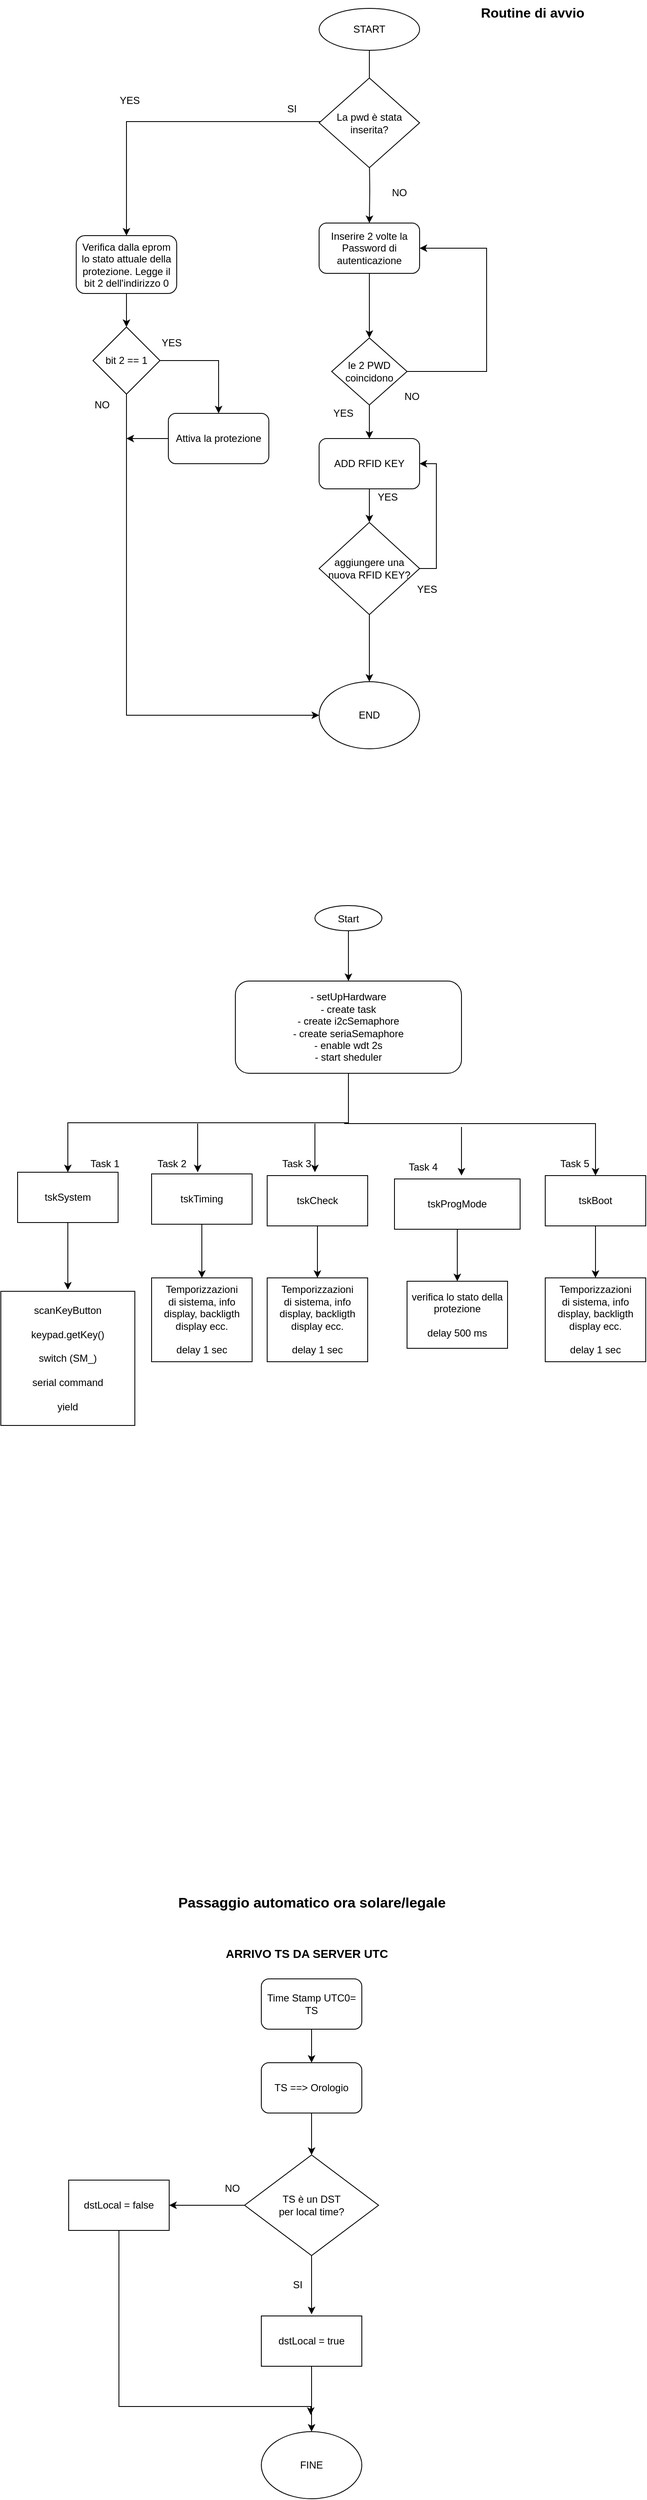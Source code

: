 <mxfile version="13.7.6" type="github">
  <diagram id="GzJ5kb_HZyxEJcBnKKYt" name="Page-1">
    <mxGraphModel dx="1422" dy="763" grid="1" gridSize="10" guides="1" tooltips="1" connect="1" arrows="1" fold="1" page="1" pageScale="1" pageWidth="827" pageHeight="1169" math="0" shadow="0">
      <root>
        <mxCell id="0" />
        <mxCell id="1" parent="0" />
        <mxCell id="JQCsbGnRsWV4-WamZks8-3" style="edgeStyle=orthogonalEdgeStyle;rounded=0;orthogonalLoop=1;jettySize=auto;html=1;entryX=0.5;entryY=0;entryDx=0;entryDy=0;" parent="1" source="JQCsbGnRsWV4-WamZks8-1" edge="1">
          <mxGeometry relative="1" as="geometry">
            <mxPoint x="450" y="236" as="targetPoint" />
          </mxGeometry>
        </mxCell>
        <mxCell id="JQCsbGnRsWV4-WamZks8-1" value="START" style="ellipse;whiteSpace=wrap;html=1;" parent="1" vertex="1">
          <mxGeometry x="390" y="140" width="120" height="50" as="geometry" />
        </mxCell>
        <mxCell id="93fKd7a6iv3vn6x5iEPO-3" style="edgeStyle=orthogonalEdgeStyle;rounded=0;orthogonalLoop=1;jettySize=auto;html=1;exitX=0.5;exitY=1;exitDx=0;exitDy=0;entryX=0.5;entryY=0;entryDx=0;entryDy=0;" parent="1" target="93fKd7a6iv3vn6x5iEPO-4" edge="1">
          <mxGeometry relative="1" as="geometry">
            <mxPoint x="450" y="316" as="sourcePoint" />
            <mxPoint x="450" y="348" as="targetPoint" />
          </mxGeometry>
        </mxCell>
        <mxCell id="93fKd7a6iv3vn6x5iEPO-24" style="edgeStyle=orthogonalEdgeStyle;rounded=0;orthogonalLoop=1;jettySize=auto;html=1;entryX=0.5;entryY=0;entryDx=0;entryDy=0;" parent="1" source="93fKd7a6iv3vn6x5iEPO-15" target="93fKd7a6iv3vn6x5iEPO-23" edge="1">
          <mxGeometry relative="1" as="geometry">
            <Array as="points">
              <mxPoint x="160" y="275" />
            </Array>
          </mxGeometry>
        </mxCell>
        <mxCell id="93fKd7a6iv3vn6x5iEPO-15" value="La pwd è stata inserita?" style="rhombus;whiteSpace=wrap;html=1;" parent="1" vertex="1">
          <mxGeometry x="390" y="223" width="120" height="107" as="geometry" />
        </mxCell>
        <mxCell id="JQCsbGnRsWV4-WamZks8-9" value="SI" style="text;html=1;resizable=0;points=[];autosize=1;align=left;verticalAlign=top;spacingTop=-4;" parent="1" vertex="1">
          <mxGeometry x="350" y="250" width="30" height="20" as="geometry" />
        </mxCell>
        <mxCell id="JQCsbGnRsWV4-WamZks8-13" value="NO" style="text;html=1;resizable=0;points=[];autosize=1;align=left;verticalAlign=top;spacingTop=-4;" parent="1" vertex="1">
          <mxGeometry x="475" y="350" width="30" height="20" as="geometry" />
        </mxCell>
        <mxCell id="ACOr25gVCpzw2QxYrwrL-36" style="edgeStyle=orthogonalEdgeStyle;rounded=0;orthogonalLoop=1;jettySize=auto;html=1;entryX=0.5;entryY=0;entryDx=0;entryDy=0;" parent="1" source="ACOr25gVCpzw2QxYrwrL-3" target="ACOr25gVCpzw2QxYrwrL-35" edge="1">
          <mxGeometry relative="1" as="geometry" />
        </mxCell>
        <mxCell id="ACOr25gVCpzw2QxYrwrL-3" value="ADD RFID KEY" style="rounded=1;whiteSpace=wrap;html=1;" parent="1" vertex="1">
          <mxGeometry x="390" y="653" width="120" height="60" as="geometry" />
        </mxCell>
        <mxCell id="ACOr25gVCpzw2QxYrwrL-33" value="YES" style="text;html=1;resizable=0;points=[];autosize=1;align=left;verticalAlign=top;spacingTop=-4;" parent="1" vertex="1">
          <mxGeometry x="405" y="613" width="40" height="20" as="geometry" />
        </mxCell>
        <mxCell id="ACOr25gVCpzw2QxYrwrL-37" style="edgeStyle=orthogonalEdgeStyle;rounded=0;orthogonalLoop=1;jettySize=auto;html=1;entryX=0.5;entryY=0;entryDx=0;entryDy=0;" parent="1" source="ACOr25gVCpzw2QxYrwrL-35" target="ufUKAyT2OznpqBrO6CIl-1" edge="1">
          <mxGeometry relative="1" as="geometry">
            <mxPoint x="450" y="1014" as="targetPoint" />
          </mxGeometry>
        </mxCell>
        <mxCell id="93fKd7a6iv3vn6x5iEPO-14" style="edgeStyle=orthogonalEdgeStyle;rounded=0;orthogonalLoop=1;jettySize=auto;html=1;entryX=1;entryY=0.5;entryDx=0;entryDy=0;" parent="1" source="ACOr25gVCpzw2QxYrwrL-35" target="ACOr25gVCpzw2QxYrwrL-3" edge="1">
          <mxGeometry relative="1" as="geometry">
            <Array as="points">
              <mxPoint x="530" y="808" />
              <mxPoint x="530" y="683" />
            </Array>
          </mxGeometry>
        </mxCell>
        <mxCell id="ACOr25gVCpzw2QxYrwrL-35" value="aggiungere una nuova RFID KEY?" style="rhombus;whiteSpace=wrap;html=1;" parent="1" vertex="1">
          <mxGeometry x="390" y="753" width="120" height="110" as="geometry" />
        </mxCell>
        <mxCell id="ACOr25gVCpzw2QxYrwrL-40" value="YES" style="text;html=1;resizable=0;points=[];autosize=1;align=left;verticalAlign=top;spacingTop=-4;" parent="1" vertex="1">
          <mxGeometry x="505" y="823" width="40" height="20" as="geometry" />
        </mxCell>
        <mxCell id="ACOr25gVCpzw2QxYrwrL-41" value="NO" style="text;html=1;resizable=0;points=[];autosize=1;align=left;verticalAlign=top;spacingTop=-4;" parent="1" vertex="1">
          <mxGeometry x="449" y="951" width="30" height="20" as="geometry" />
        </mxCell>
        <mxCell id="ACOr25gVCpzw2QxYrwrL-46" value="NO" style="text;html=1;resizable=0;points=[];autosize=1;align=left;verticalAlign=top;spacingTop=-4;" parent="1" vertex="1">
          <mxGeometry x="490" y="593" width="30" height="20" as="geometry" />
        </mxCell>
        <mxCell id="ACOr25gVCpzw2QxYrwrL-48" value="YES" style="text;html=1;resizable=0;points=[];autosize=1;align=left;verticalAlign=top;spacingTop=-4;" parent="1" vertex="1">
          <mxGeometry x="458" y="713" width="40" height="20" as="geometry" />
        </mxCell>
        <mxCell id="ufUKAyT2OznpqBrO6CIl-1" value="END" style="ellipse;whiteSpace=wrap;html=1;" parent="1" vertex="1">
          <mxGeometry x="390" y="943" width="120" height="80" as="geometry" />
        </mxCell>
        <mxCell id="93fKd7a6iv3vn6x5iEPO-11" value="" style="edgeStyle=orthogonalEdgeStyle;rounded=0;orthogonalLoop=1;jettySize=auto;html=1;" parent="1" source="93fKd7a6iv3vn6x5iEPO-4" target="93fKd7a6iv3vn6x5iEPO-10" edge="1">
          <mxGeometry relative="1" as="geometry" />
        </mxCell>
        <mxCell id="93fKd7a6iv3vn6x5iEPO-4" value="Inserire 2 volte la Password di autenticazione" style="rounded=1;whiteSpace=wrap;html=1;" parent="1" vertex="1">
          <mxGeometry x="390" y="396" width="120" height="60" as="geometry" />
        </mxCell>
        <mxCell id="93fKd7a6iv3vn6x5iEPO-13" style="edgeStyle=orthogonalEdgeStyle;rounded=0;orthogonalLoop=1;jettySize=auto;html=1;entryX=0.5;entryY=0;entryDx=0;entryDy=0;" parent="1" source="93fKd7a6iv3vn6x5iEPO-10" target="ACOr25gVCpzw2QxYrwrL-3" edge="1">
          <mxGeometry relative="1" as="geometry" />
        </mxCell>
        <mxCell id="YXUY36b51AzE6H_P1PPm-1" style="edgeStyle=orthogonalEdgeStyle;rounded=0;orthogonalLoop=1;jettySize=auto;html=1;exitX=1;exitY=0.5;exitDx=0;exitDy=0;entryX=1;entryY=0.5;entryDx=0;entryDy=0;" parent="1" source="93fKd7a6iv3vn6x5iEPO-10" target="93fKd7a6iv3vn6x5iEPO-4" edge="1">
          <mxGeometry relative="1" as="geometry">
            <Array as="points">
              <mxPoint x="590" y="573" />
              <mxPoint x="590" y="426" />
            </Array>
          </mxGeometry>
        </mxCell>
        <mxCell id="93fKd7a6iv3vn6x5iEPO-10" value="le 2 PWD coincidono" style="rhombus;whiteSpace=wrap;html=1;" parent="1" vertex="1">
          <mxGeometry x="405" y="533" width="90" height="80" as="geometry" />
        </mxCell>
        <mxCell id="93fKd7a6iv3vn6x5iEPO-19" value="YES" style="text;html=1;resizable=0;points=[];autosize=1;align=left;verticalAlign=top;spacingTop=-4;" parent="1" vertex="1">
          <mxGeometry x="150" y="240" width="40" height="20" as="geometry" />
        </mxCell>
        <mxCell id="eBPrIxGEkgjzH9GVGAAa-10" style="edgeStyle=orthogonalEdgeStyle;rounded=0;orthogonalLoop=1;jettySize=auto;html=1;exitX=0.5;exitY=1;exitDx=0;exitDy=0;entryX=0.5;entryY=0;entryDx=0;entryDy=0;" edge="1" parent="1" source="93fKd7a6iv3vn6x5iEPO-22" target="eBPrIxGEkgjzH9GVGAAa-9">
          <mxGeometry relative="1" as="geometry" />
        </mxCell>
        <mxCell id="93fKd7a6iv3vn6x5iEPO-22" value="Start" style="ellipse" parent="1" vertex="1">
          <mxGeometry x="385" y="1210" width="80" height="30" as="geometry" />
        </mxCell>
        <mxCell id="93fKd7a6iv3vn6x5iEPO-29" value="" style="edgeStyle=orthogonalEdgeStyle;rounded=0;orthogonalLoop=1;jettySize=auto;html=1;" parent="1" source="93fKd7a6iv3vn6x5iEPO-23" target="93fKd7a6iv3vn6x5iEPO-26" edge="1">
          <mxGeometry relative="1" as="geometry" />
        </mxCell>
        <mxCell id="93fKd7a6iv3vn6x5iEPO-23" value="Verifica dalla eprom lo stato attuale della protezione. Legge il bit 2 dell&#39;indirizzo 0" style="rounded=1;whiteSpace=wrap;html=1;" parent="1" vertex="1">
          <mxGeometry x="100" y="411" width="120" height="69" as="geometry" />
        </mxCell>
        <mxCell id="93fKd7a6iv3vn6x5iEPO-31" style="edgeStyle=orthogonalEdgeStyle;rounded=0;orthogonalLoop=1;jettySize=auto;html=1;exitX=1;exitY=0.5;exitDx=0;exitDy=0;entryX=0.5;entryY=0;entryDx=0;entryDy=0;" parent="1" source="93fKd7a6iv3vn6x5iEPO-26" target="93fKd7a6iv3vn6x5iEPO-27" edge="1">
          <mxGeometry relative="1" as="geometry" />
        </mxCell>
        <mxCell id="93fKd7a6iv3vn6x5iEPO-33" value="" style="edgeStyle=orthogonalEdgeStyle;rounded=0;orthogonalLoop=1;jettySize=auto;html=1;entryX=0;entryY=0.5;entryDx=0;entryDy=0;" parent="1" source="93fKd7a6iv3vn6x5iEPO-26" target="ufUKAyT2OznpqBrO6CIl-1" edge="1">
          <mxGeometry relative="1" as="geometry">
            <mxPoint x="160" y="680" as="targetPoint" />
            <Array as="points">
              <mxPoint x="160" y="983" />
            </Array>
          </mxGeometry>
        </mxCell>
        <mxCell id="93fKd7a6iv3vn6x5iEPO-26" value="bit 2 == 1" style="rhombus;whiteSpace=wrap;html=1;" parent="1" vertex="1">
          <mxGeometry x="120" y="520" width="80" height="80" as="geometry" />
        </mxCell>
        <mxCell id="93fKd7a6iv3vn6x5iEPO-34" style="edgeStyle=orthogonalEdgeStyle;rounded=0;orthogonalLoop=1;jettySize=auto;html=1;" parent="1" source="93fKd7a6iv3vn6x5iEPO-27" edge="1">
          <mxGeometry relative="1" as="geometry">
            <mxPoint x="160" y="653" as="targetPoint" />
          </mxGeometry>
        </mxCell>
        <mxCell id="93fKd7a6iv3vn6x5iEPO-27" value="Attiva la protezione" style="rounded=1;whiteSpace=wrap;html=1;" parent="1" vertex="1">
          <mxGeometry x="210" y="623" width="120" height="60" as="geometry" />
        </mxCell>
        <mxCell id="93fKd7a6iv3vn6x5iEPO-30" value="YES" style="text;html=1;resizable=0;points=[];autosize=1;align=left;verticalAlign=top;spacingTop=-4;" parent="1" vertex="1">
          <mxGeometry x="200" y="529" width="40" height="20" as="geometry" />
        </mxCell>
        <mxCell id="93fKd7a6iv3vn6x5iEPO-35" value="NO" style="text;html=1;resizable=0;points=[];autosize=1;align=left;verticalAlign=top;spacingTop=-4;" parent="1" vertex="1">
          <mxGeometry x="120" y="603" width="30" height="20" as="geometry" />
        </mxCell>
        <mxCell id="Wri909QA5275nmI2Alw--12" style="edgeStyle=orthogonalEdgeStyle;rounded=0;orthogonalLoop=1;jettySize=auto;html=1;" parent="1" source="Wri909QA5275nmI2Alw--1" edge="1">
          <mxGeometry relative="1" as="geometry">
            <mxPoint x="90" y="1668" as="targetPoint" />
          </mxGeometry>
        </mxCell>
        <mxCell id="Wri909QA5275nmI2Alw--1" value="tskSystem" style="rounded=0;whiteSpace=wrap;html=1;" parent="1" vertex="1">
          <mxGeometry x="30" y="1528" width="120" height="60" as="geometry" />
        </mxCell>
        <mxCell id="Wri909QA5275nmI2Alw--16" style="edgeStyle=orthogonalEdgeStyle;rounded=0;orthogonalLoop=1;jettySize=auto;html=1;entryX=0.5;entryY=0;entryDx=0;entryDy=0;" parent="1" source="Wri909QA5275nmI2Alw--2" target="Wri909QA5275nmI2Alw--15" edge="1">
          <mxGeometry relative="1" as="geometry" />
        </mxCell>
        <mxCell id="Wri909QA5275nmI2Alw--2" value="tskProgMode" style="rounded=0;whiteSpace=wrap;html=1;" parent="1" vertex="1">
          <mxGeometry x="480" y="1536" width="150" height="60" as="geometry" />
        </mxCell>
        <mxCell id="Wri909QA5275nmI2Alw--14" style="edgeStyle=orthogonalEdgeStyle;rounded=0;orthogonalLoop=1;jettySize=auto;html=1;" parent="1" source="Wri909QA5275nmI2Alw--3" target="Wri909QA5275nmI2Alw--13" edge="1">
          <mxGeometry relative="1" as="geometry" />
        </mxCell>
        <mxCell id="Wri909QA5275nmI2Alw--3" value="tskCheck" style="rounded=0;whiteSpace=wrap;html=1;" parent="1" vertex="1">
          <mxGeometry x="328" y="1532" width="120" height="60" as="geometry" />
        </mxCell>
        <mxCell id="Wri909QA5275nmI2Alw--7" value="Task 1" style="text;html=1;resizable=0;points=[];autosize=1;align=left;verticalAlign=top;spacingTop=-4;" parent="1" vertex="1">
          <mxGeometry x="115" y="1508" width="50" height="20" as="geometry" />
        </mxCell>
        <mxCell id="Wri909QA5275nmI2Alw--8" value="Task 3" style="text;html=1;resizable=0;points=[];autosize=1;align=left;verticalAlign=top;spacingTop=-4;" parent="1" vertex="1">
          <mxGeometry x="344" y="1508" width="50" height="20" as="geometry" />
        </mxCell>
        <mxCell id="Wri909QA5275nmI2Alw--9" value="Task 4" style="text;html=1;resizable=0;points=[];autosize=1;align=left;verticalAlign=top;spacingTop=-4;" parent="1" vertex="1">
          <mxGeometry x="495" y="1512" width="50" height="20" as="geometry" />
        </mxCell>
        <mxCell id="Wri909QA5275nmI2Alw--11" value="&lt;div&gt;scanKeyButton&lt;/div&gt;&lt;div&gt;&lt;br&gt;&lt;/div&gt;&lt;div&gt;keypad.getKey()&lt;/div&gt;&lt;div&gt;&lt;br&gt;&lt;/div&gt;&lt;div&gt;switch (SM_)&lt;/div&gt;&lt;div&gt;&lt;br&gt;&lt;/div&gt;&lt;div&gt;serial command&lt;br&gt;&lt;/div&gt;&lt;div&gt;&lt;br&gt;&lt;/div&gt;&lt;div&gt;yield&lt;/div&gt;" style="whiteSpace=wrap;html=1;aspect=fixed;" parent="1" vertex="1">
          <mxGeometry x="10" y="1670" width="160" height="160" as="geometry" />
        </mxCell>
        <mxCell id="Wri909QA5275nmI2Alw--13" value="&lt;div&gt;Temporizzazioni &lt;br&gt;&lt;/div&gt;&lt;div&gt;di sistema, info display, backligth display ecc.&lt;br&gt;&lt;/div&gt;&lt;div&gt;&lt;br&gt;&lt;/div&gt;delay 1 sec " style="rounded=0;whiteSpace=wrap;html=1;" parent="1" vertex="1">
          <mxGeometry x="328" y="1654" width="120" height="100" as="geometry" />
        </mxCell>
        <mxCell id="Wri909QA5275nmI2Alw--15" value="&lt;div&gt;verifica lo stato della &lt;br&gt;&lt;/div&gt;&lt;div&gt;protezione&lt;br&gt;&lt;/div&gt;&lt;div&gt;&lt;br&gt;&lt;/div&gt;&lt;div&gt;delay 500 ms &lt;/div&gt;" style="rounded=0;whiteSpace=wrap;html=1;" parent="1" vertex="1">
          <mxGeometry x="495" y="1658" width="120" height="80" as="geometry" />
        </mxCell>
        <mxCell id="YXUY36b51AzE6H_P1PPm-2" value="&lt;font style=&quot;font-size: 16px&quot;&gt;&lt;b&gt;Routine di avvio&lt;/b&gt;&lt;/font&gt;" style="text;html=1;strokeColor=none;fillColor=none;align=center;verticalAlign=middle;whiteSpace=wrap;rounded=0;strokeWidth=4;" parent="1" vertex="1">
          <mxGeometry x="560" y="130" width="170" height="30" as="geometry" />
        </mxCell>
        <mxCell id="tp3yC6I2WN0LvA1pDuRP-1" value="Passaggio automatico ora solare/legale" style="text;html=1;align=center;verticalAlign=middle;resizable=0;points=[];autosize=1;strokeWidth=2;fontStyle=1;spacing=5;fontSize=17;" parent="1" vertex="1">
          <mxGeometry x="211" y="2380" width="340" height="40" as="geometry" />
        </mxCell>
        <mxCell id="5UlOc__9nF6X7Jdulwi3-3" value="" style="edgeStyle=orthogonalEdgeStyle;rounded=0;orthogonalLoop=1;jettySize=auto;html=1;" parent="1" source="5UlOc__9nF6X7Jdulwi3-1" target="5UlOc__9nF6X7Jdulwi3-2" edge="1">
          <mxGeometry relative="1" as="geometry" />
        </mxCell>
        <mxCell id="5UlOc__9nF6X7Jdulwi3-1" value="Time Stamp UTC0= TS" style="rounded=1;whiteSpace=wrap;html=1;" parent="1" vertex="1">
          <mxGeometry x="321" y="2490" width="120" height="60" as="geometry" />
        </mxCell>
        <mxCell id="5UlOc__9nF6X7Jdulwi3-6" style="edgeStyle=orthogonalEdgeStyle;rounded=0;orthogonalLoop=1;jettySize=auto;html=1;entryX=0.5;entryY=0;entryDx=0;entryDy=0;" parent="1" source="5UlOc__9nF6X7Jdulwi3-2" target="5UlOc__9nF6X7Jdulwi3-4" edge="1">
          <mxGeometry relative="1" as="geometry" />
        </mxCell>
        <mxCell id="5UlOc__9nF6X7Jdulwi3-2" value="TS ==&amp;gt; Orologio" style="rounded=1;whiteSpace=wrap;html=1;" parent="1" vertex="1">
          <mxGeometry x="321" y="2590" width="120" height="60" as="geometry" />
        </mxCell>
        <mxCell id="5UlOc__9nF6X7Jdulwi3-9" style="edgeStyle=orthogonalEdgeStyle;rounded=0;orthogonalLoop=1;jettySize=auto;html=1;" parent="1" source="5UlOc__9nF6X7Jdulwi3-4" edge="1">
          <mxGeometry relative="1" as="geometry">
            <mxPoint x="381" y="2890" as="targetPoint" />
          </mxGeometry>
        </mxCell>
        <mxCell id="5UlOc__9nF6X7Jdulwi3-10" style="edgeStyle=orthogonalEdgeStyle;rounded=0;orthogonalLoop=1;jettySize=auto;html=1;entryX=1;entryY=0.5;entryDx=0;entryDy=0;" parent="1" source="5UlOc__9nF6X7Jdulwi3-4" target="5UlOc__9nF6X7Jdulwi3-7" edge="1">
          <mxGeometry relative="1" as="geometry" />
        </mxCell>
        <mxCell id="5UlOc__9nF6X7Jdulwi3-4" value="&lt;div&gt;TS è un DST &lt;br&gt;&lt;/div&gt;&lt;div&gt;per local time?&lt;/div&gt;" style="rhombus;whiteSpace=wrap;html=1;" parent="1" vertex="1">
          <mxGeometry x="301" y="2700" width="160" height="120" as="geometry" />
        </mxCell>
        <mxCell id="5UlOc__9nF6X7Jdulwi3-11" style="edgeStyle=orthogonalEdgeStyle;rounded=0;orthogonalLoop=1;jettySize=auto;html=1;" parent="1" source="5UlOc__9nF6X7Jdulwi3-7" edge="1">
          <mxGeometry relative="1" as="geometry">
            <mxPoint x="380" y="3010" as="targetPoint" />
            <Array as="points">
              <mxPoint x="151" y="3000" />
              <mxPoint x="380" y="3000" />
            </Array>
          </mxGeometry>
        </mxCell>
        <mxCell id="5UlOc__9nF6X7Jdulwi3-7" value="dstLocal = false" style="rounded=0;whiteSpace=wrap;html=1;" parent="1" vertex="1">
          <mxGeometry x="91" y="2730" width="120" height="60" as="geometry" />
        </mxCell>
        <mxCell id="5UlOc__9nF6X7Jdulwi3-14" style="edgeStyle=orthogonalEdgeStyle;rounded=0;orthogonalLoop=1;jettySize=auto;html=1;entryX=0.5;entryY=0;entryDx=0;entryDy=0;" parent="1" source="5UlOc__9nF6X7Jdulwi3-8" target="5UlOc__9nF6X7Jdulwi3-16" edge="1">
          <mxGeometry relative="1" as="geometry">
            <mxPoint x="381" y="3010" as="targetPoint" />
          </mxGeometry>
        </mxCell>
        <mxCell id="5UlOc__9nF6X7Jdulwi3-8" value="dstLocal = true" style="rounded=0;whiteSpace=wrap;html=1;" parent="1" vertex="1">
          <mxGeometry x="321" y="2892" width="120" height="60" as="geometry" />
        </mxCell>
        <mxCell id="5UlOc__9nF6X7Jdulwi3-12" value="NO" style="text;html=1;align=center;verticalAlign=middle;resizable=0;points=[];autosize=1;" parent="1" vertex="1">
          <mxGeometry x="271" y="2730" width="30" height="20" as="geometry" />
        </mxCell>
        <mxCell id="5UlOc__9nF6X7Jdulwi3-13" value="SI" style="text;html=1;align=center;verticalAlign=middle;resizable=0;points=[];autosize=1;" parent="1" vertex="1">
          <mxGeometry x="349" y="2845" width="30" height="20" as="geometry" />
        </mxCell>
        <mxCell id="5UlOc__9nF6X7Jdulwi3-15" value="&lt;font style=&quot;font-size: 14px&quot;&gt;&lt;b&gt;ARRIVO TS DA SERVER UTC&lt;/b&gt;&lt;/font&gt;" style="text;html=1;align=center;verticalAlign=middle;resizable=0;points=[];autosize=1;fontStyle=1;spacing=8;" parent="1" vertex="1">
          <mxGeometry x="250" y="2440" width="250" height="40" as="geometry" />
        </mxCell>
        <mxCell id="5UlOc__9nF6X7Jdulwi3-16" value="FINE" style="ellipse;whiteSpace=wrap;html=1;" parent="1" vertex="1">
          <mxGeometry x="321" y="3030" width="120" height="80" as="geometry" />
        </mxCell>
        <mxCell id="eBPrIxGEkgjzH9GVGAAa-1" style="edgeStyle=orthogonalEdgeStyle;rounded=0;orthogonalLoop=1;jettySize=auto;html=1;" edge="1" source="eBPrIxGEkgjzH9GVGAAa-2" target="eBPrIxGEkgjzH9GVGAAa-4" parent="1">
          <mxGeometry relative="1" as="geometry" />
        </mxCell>
        <mxCell id="eBPrIxGEkgjzH9GVGAAa-2" value="tskTiming" style="rounded=0;whiteSpace=wrap;html=1;" vertex="1" parent="1">
          <mxGeometry x="190" y="1530" width="120" height="60" as="geometry" />
        </mxCell>
        <mxCell id="eBPrIxGEkgjzH9GVGAAa-3" value="Task 2" style="text;html=1;resizable=0;points=[];autosize=1;align=left;verticalAlign=top;spacingTop=-4;" vertex="1" parent="1">
          <mxGeometry x="195" y="1508" width="50" height="20" as="geometry" />
        </mxCell>
        <mxCell id="eBPrIxGEkgjzH9GVGAAa-4" value="&lt;div&gt;Temporizzazioni &lt;br&gt;&lt;/div&gt;&lt;div&gt;di sistema, info display, backligth display ecc.&lt;br&gt;&lt;/div&gt;&lt;div&gt;&lt;br&gt;&lt;/div&gt;delay 1 sec " style="rounded=0;whiteSpace=wrap;html=1;" vertex="1" parent="1">
          <mxGeometry x="190" y="1654" width="120" height="100" as="geometry" />
        </mxCell>
        <mxCell id="eBPrIxGEkgjzH9GVGAAa-5" style="edgeStyle=orthogonalEdgeStyle;rounded=0;orthogonalLoop=1;jettySize=auto;html=1;" edge="1" source="eBPrIxGEkgjzH9GVGAAa-6" target="eBPrIxGEkgjzH9GVGAAa-8" parent="1">
          <mxGeometry relative="1" as="geometry" />
        </mxCell>
        <mxCell id="eBPrIxGEkgjzH9GVGAAa-6" value="tskBoot" style="rounded=0;whiteSpace=wrap;html=1;" vertex="1" parent="1">
          <mxGeometry x="660" y="1532" width="120" height="60" as="geometry" />
        </mxCell>
        <mxCell id="eBPrIxGEkgjzH9GVGAAa-7" value="Task 5" style="text;html=1;resizable=0;points=[];autosize=1;align=left;verticalAlign=top;spacingTop=-4;" vertex="1" parent="1">
          <mxGeometry x="676" y="1508" width="50" height="20" as="geometry" />
        </mxCell>
        <mxCell id="eBPrIxGEkgjzH9GVGAAa-8" value="&lt;div&gt;Temporizzazioni &lt;br&gt;&lt;/div&gt;&lt;div&gt;di sistema, info display, backligth display ecc.&lt;br&gt;&lt;/div&gt;&lt;div&gt;&lt;br&gt;&lt;/div&gt;delay 1 sec " style="rounded=0;whiteSpace=wrap;html=1;" vertex="1" parent="1">
          <mxGeometry x="660" y="1654" width="120" height="100" as="geometry" />
        </mxCell>
        <mxCell id="eBPrIxGEkgjzH9GVGAAa-11" style="edgeStyle=orthogonalEdgeStyle;rounded=0;orthogonalLoop=1;jettySize=auto;html=1;exitX=0.5;exitY=1;exitDx=0;exitDy=0;entryX=0.5;entryY=0;entryDx=0;entryDy=0;" edge="1" parent="1" source="eBPrIxGEkgjzH9GVGAAa-9" target="Wri909QA5275nmI2Alw--1">
          <mxGeometry relative="1" as="geometry">
            <mxPoint x="425" y="1420" as="targetPoint" />
          </mxGeometry>
        </mxCell>
        <mxCell id="eBPrIxGEkgjzH9GVGAAa-9" value="&lt;div&gt;- setUpHardware&lt;/div&gt;&lt;div&gt;- create task&lt;/div&gt;&lt;div&gt;- create i2cSemaphore&lt;/div&gt;&lt;div&gt;- create seriaSemaphore&lt;/div&gt;&lt;div&gt;- enable wdt 2s&lt;br&gt;&lt;/div&gt;- start sheduler" style="rounded=1;whiteSpace=wrap;html=1;" vertex="1" parent="1">
          <mxGeometry x="290" y="1300" width="270" height="110" as="geometry" />
        </mxCell>
        <mxCell id="eBPrIxGEkgjzH9GVGAAa-14" value="" style="endArrow=classic;html=1;" edge="1" parent="1">
          <mxGeometry width="50" height="50" relative="1" as="geometry">
            <mxPoint x="245" y="1470" as="sourcePoint" />
            <mxPoint x="245" y="1528" as="targetPoint" />
          </mxGeometry>
        </mxCell>
        <mxCell id="eBPrIxGEkgjzH9GVGAAa-15" value="" style="endArrow=classic;html=1;" edge="1" parent="1">
          <mxGeometry width="50" height="50" relative="1" as="geometry">
            <mxPoint x="385" y="1470" as="sourcePoint" />
            <mxPoint x="385" y="1528" as="targetPoint" />
          </mxGeometry>
        </mxCell>
        <mxCell id="eBPrIxGEkgjzH9GVGAAa-16" style="edgeStyle=orthogonalEdgeStyle;rounded=0;orthogonalLoop=1;jettySize=auto;html=1;" edge="1" parent="1" target="eBPrIxGEkgjzH9GVGAAa-6">
          <mxGeometry relative="1" as="geometry">
            <mxPoint x="125" y="1568" as="targetPoint" />
            <mxPoint x="420" y="1470" as="sourcePoint" />
            <Array as="points">
              <mxPoint x="720" y="1470" />
            </Array>
          </mxGeometry>
        </mxCell>
        <mxCell id="eBPrIxGEkgjzH9GVGAAa-17" value="" style="endArrow=classic;html=1;" edge="1" parent="1">
          <mxGeometry width="50" height="50" relative="1" as="geometry">
            <mxPoint x="560" y="1474" as="sourcePoint" />
            <mxPoint x="560" y="1532" as="targetPoint" />
          </mxGeometry>
        </mxCell>
      </root>
    </mxGraphModel>
  </diagram>
</mxfile>
